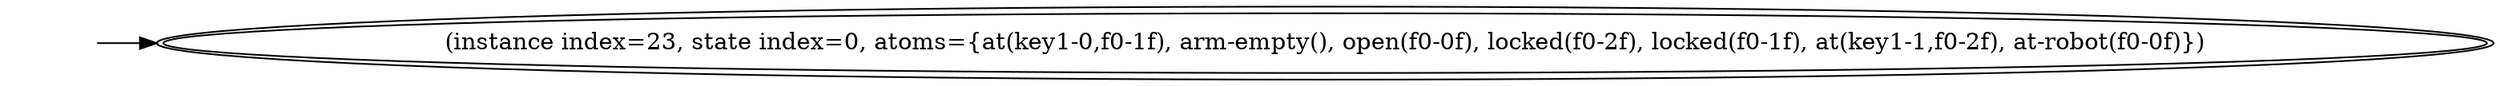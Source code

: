 digraph {
rankdir="LR"
s0[peripheries=2,label="(instance index=23, state index=0, atoms={at(key1-0,f0-1f), arm-empty(), open(f0-0f), locked(f0-2f), locked(f0-1f), at(key1-1,f0-2f), at-robot(f0-0f)})"]
Dangling [ label = "", style = invis ]
{ rank = same; Dangling }
Dangling -> s0
{ rank = same; s0}
{
}
}
